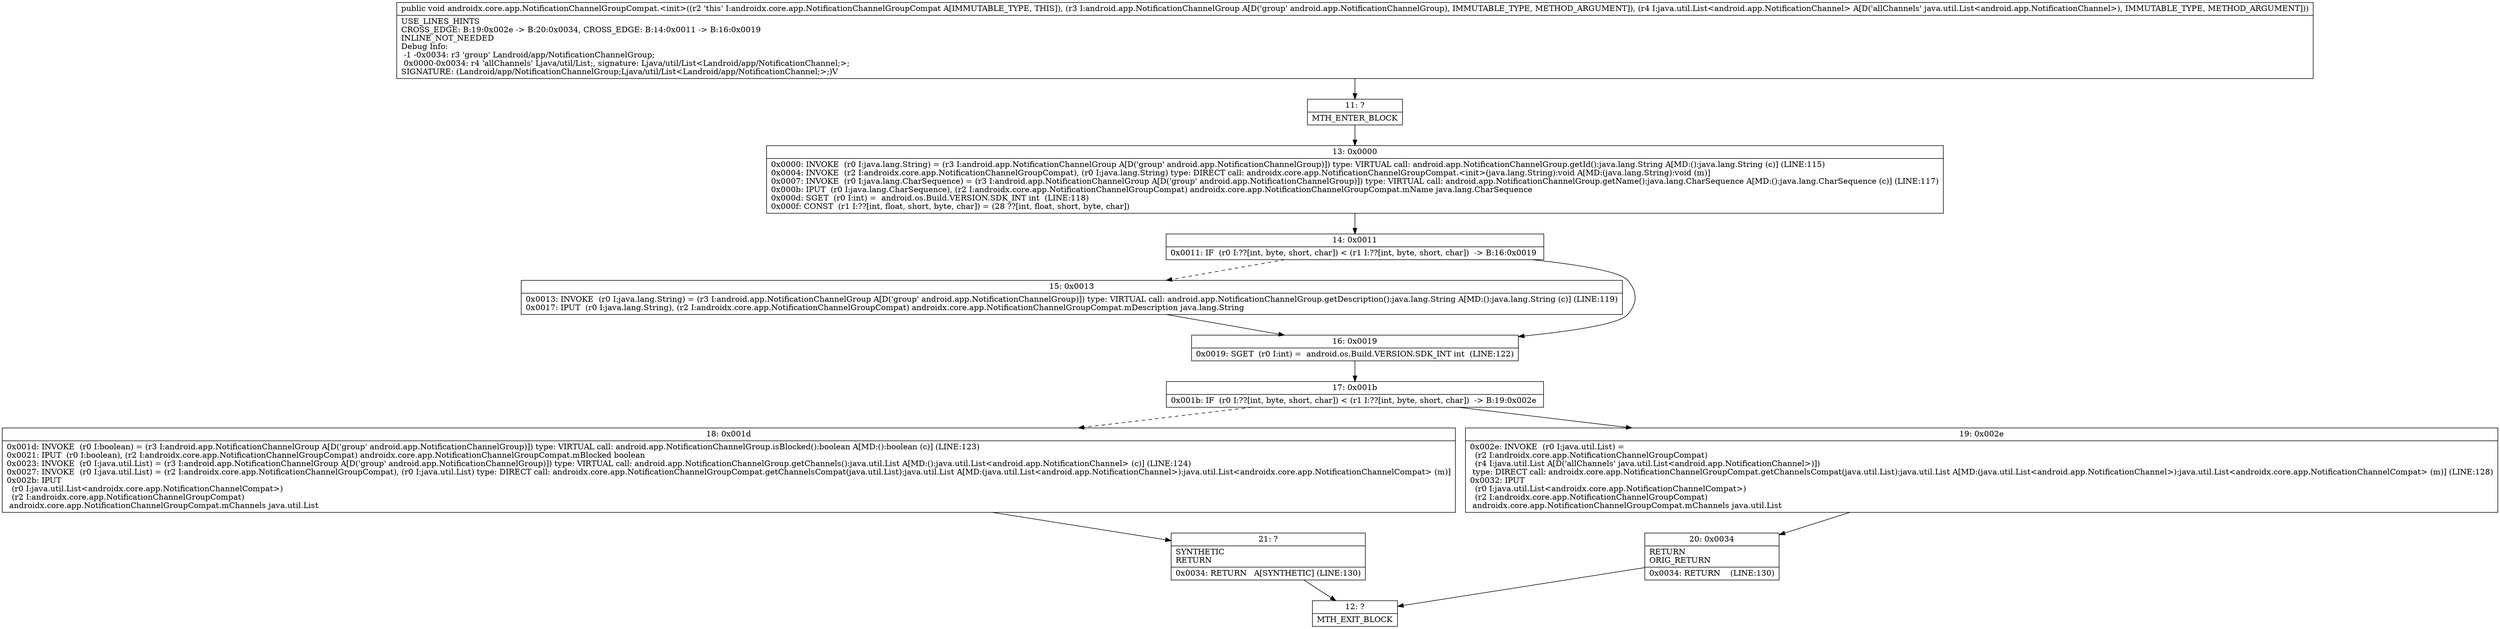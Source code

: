 digraph "CFG forandroidx.core.app.NotificationChannelGroupCompat.\<init\>(Landroid\/app\/NotificationChannelGroup;Ljava\/util\/List;)V" {
Node_11 [shape=record,label="{11\:\ ?|MTH_ENTER_BLOCK\l}"];
Node_13 [shape=record,label="{13\:\ 0x0000|0x0000: INVOKE  (r0 I:java.lang.String) = (r3 I:android.app.NotificationChannelGroup A[D('group' android.app.NotificationChannelGroup)]) type: VIRTUAL call: android.app.NotificationChannelGroup.getId():java.lang.String A[MD:():java.lang.String (c)] (LINE:115)\l0x0004: INVOKE  (r2 I:androidx.core.app.NotificationChannelGroupCompat), (r0 I:java.lang.String) type: DIRECT call: androidx.core.app.NotificationChannelGroupCompat.\<init\>(java.lang.String):void A[MD:(java.lang.String):void (m)]\l0x0007: INVOKE  (r0 I:java.lang.CharSequence) = (r3 I:android.app.NotificationChannelGroup A[D('group' android.app.NotificationChannelGroup)]) type: VIRTUAL call: android.app.NotificationChannelGroup.getName():java.lang.CharSequence A[MD:():java.lang.CharSequence (c)] (LINE:117)\l0x000b: IPUT  (r0 I:java.lang.CharSequence), (r2 I:androidx.core.app.NotificationChannelGroupCompat) androidx.core.app.NotificationChannelGroupCompat.mName java.lang.CharSequence \l0x000d: SGET  (r0 I:int) =  android.os.Build.VERSION.SDK_INT int  (LINE:118)\l0x000f: CONST  (r1 I:??[int, float, short, byte, char]) = (28 ??[int, float, short, byte, char]) \l}"];
Node_14 [shape=record,label="{14\:\ 0x0011|0x0011: IF  (r0 I:??[int, byte, short, char]) \< (r1 I:??[int, byte, short, char])  \-\> B:16:0x0019 \l}"];
Node_15 [shape=record,label="{15\:\ 0x0013|0x0013: INVOKE  (r0 I:java.lang.String) = (r3 I:android.app.NotificationChannelGroup A[D('group' android.app.NotificationChannelGroup)]) type: VIRTUAL call: android.app.NotificationChannelGroup.getDescription():java.lang.String A[MD:():java.lang.String (c)] (LINE:119)\l0x0017: IPUT  (r0 I:java.lang.String), (r2 I:androidx.core.app.NotificationChannelGroupCompat) androidx.core.app.NotificationChannelGroupCompat.mDescription java.lang.String \l}"];
Node_16 [shape=record,label="{16\:\ 0x0019|0x0019: SGET  (r0 I:int) =  android.os.Build.VERSION.SDK_INT int  (LINE:122)\l}"];
Node_17 [shape=record,label="{17\:\ 0x001b|0x001b: IF  (r0 I:??[int, byte, short, char]) \< (r1 I:??[int, byte, short, char])  \-\> B:19:0x002e \l}"];
Node_18 [shape=record,label="{18\:\ 0x001d|0x001d: INVOKE  (r0 I:boolean) = (r3 I:android.app.NotificationChannelGroup A[D('group' android.app.NotificationChannelGroup)]) type: VIRTUAL call: android.app.NotificationChannelGroup.isBlocked():boolean A[MD:():boolean (c)] (LINE:123)\l0x0021: IPUT  (r0 I:boolean), (r2 I:androidx.core.app.NotificationChannelGroupCompat) androidx.core.app.NotificationChannelGroupCompat.mBlocked boolean \l0x0023: INVOKE  (r0 I:java.util.List) = (r3 I:android.app.NotificationChannelGroup A[D('group' android.app.NotificationChannelGroup)]) type: VIRTUAL call: android.app.NotificationChannelGroup.getChannels():java.util.List A[MD:():java.util.List\<android.app.NotificationChannel\> (c)] (LINE:124)\l0x0027: INVOKE  (r0 I:java.util.List) = (r2 I:androidx.core.app.NotificationChannelGroupCompat), (r0 I:java.util.List) type: DIRECT call: androidx.core.app.NotificationChannelGroupCompat.getChannelsCompat(java.util.List):java.util.List A[MD:(java.util.List\<android.app.NotificationChannel\>):java.util.List\<androidx.core.app.NotificationChannelCompat\> (m)]\l0x002b: IPUT  \l  (r0 I:java.util.List\<androidx.core.app.NotificationChannelCompat\>)\l  (r2 I:androidx.core.app.NotificationChannelGroupCompat)\l androidx.core.app.NotificationChannelGroupCompat.mChannels java.util.List \l}"];
Node_21 [shape=record,label="{21\:\ ?|SYNTHETIC\lRETURN\l|0x0034: RETURN   A[SYNTHETIC] (LINE:130)\l}"];
Node_12 [shape=record,label="{12\:\ ?|MTH_EXIT_BLOCK\l}"];
Node_19 [shape=record,label="{19\:\ 0x002e|0x002e: INVOKE  (r0 I:java.util.List) = \l  (r2 I:androidx.core.app.NotificationChannelGroupCompat)\l  (r4 I:java.util.List A[D('allChannels' java.util.List\<android.app.NotificationChannel\>)])\l type: DIRECT call: androidx.core.app.NotificationChannelGroupCompat.getChannelsCompat(java.util.List):java.util.List A[MD:(java.util.List\<android.app.NotificationChannel\>):java.util.List\<androidx.core.app.NotificationChannelCompat\> (m)] (LINE:128)\l0x0032: IPUT  \l  (r0 I:java.util.List\<androidx.core.app.NotificationChannelCompat\>)\l  (r2 I:androidx.core.app.NotificationChannelGroupCompat)\l androidx.core.app.NotificationChannelGroupCompat.mChannels java.util.List \l}"];
Node_20 [shape=record,label="{20\:\ 0x0034|RETURN\lORIG_RETURN\l|0x0034: RETURN    (LINE:130)\l}"];
MethodNode[shape=record,label="{public void androidx.core.app.NotificationChannelGroupCompat.\<init\>((r2 'this' I:androidx.core.app.NotificationChannelGroupCompat A[IMMUTABLE_TYPE, THIS]), (r3 I:android.app.NotificationChannelGroup A[D('group' android.app.NotificationChannelGroup), IMMUTABLE_TYPE, METHOD_ARGUMENT]), (r4 I:java.util.List\<android.app.NotificationChannel\> A[D('allChannels' java.util.List\<android.app.NotificationChannel\>), IMMUTABLE_TYPE, METHOD_ARGUMENT]))  | USE_LINES_HINTS\lCROSS_EDGE: B:19:0x002e \-\> B:20:0x0034, CROSS_EDGE: B:14:0x0011 \-\> B:16:0x0019\lINLINE_NOT_NEEDED\lDebug Info:\l  \-1 \-0x0034: r3 'group' Landroid\/app\/NotificationChannelGroup;\l  0x0000\-0x0034: r4 'allChannels' Ljava\/util\/List;, signature: Ljava\/util\/List\<Landroid\/app\/NotificationChannel;\>;\lSIGNATURE: (Landroid\/app\/NotificationChannelGroup;Ljava\/util\/List\<Landroid\/app\/NotificationChannel;\>;)V\l}"];
MethodNode -> Node_11;Node_11 -> Node_13;
Node_13 -> Node_14;
Node_14 -> Node_15[style=dashed];
Node_14 -> Node_16;
Node_15 -> Node_16;
Node_16 -> Node_17;
Node_17 -> Node_18[style=dashed];
Node_17 -> Node_19;
Node_18 -> Node_21;
Node_21 -> Node_12;
Node_19 -> Node_20;
Node_20 -> Node_12;
}

